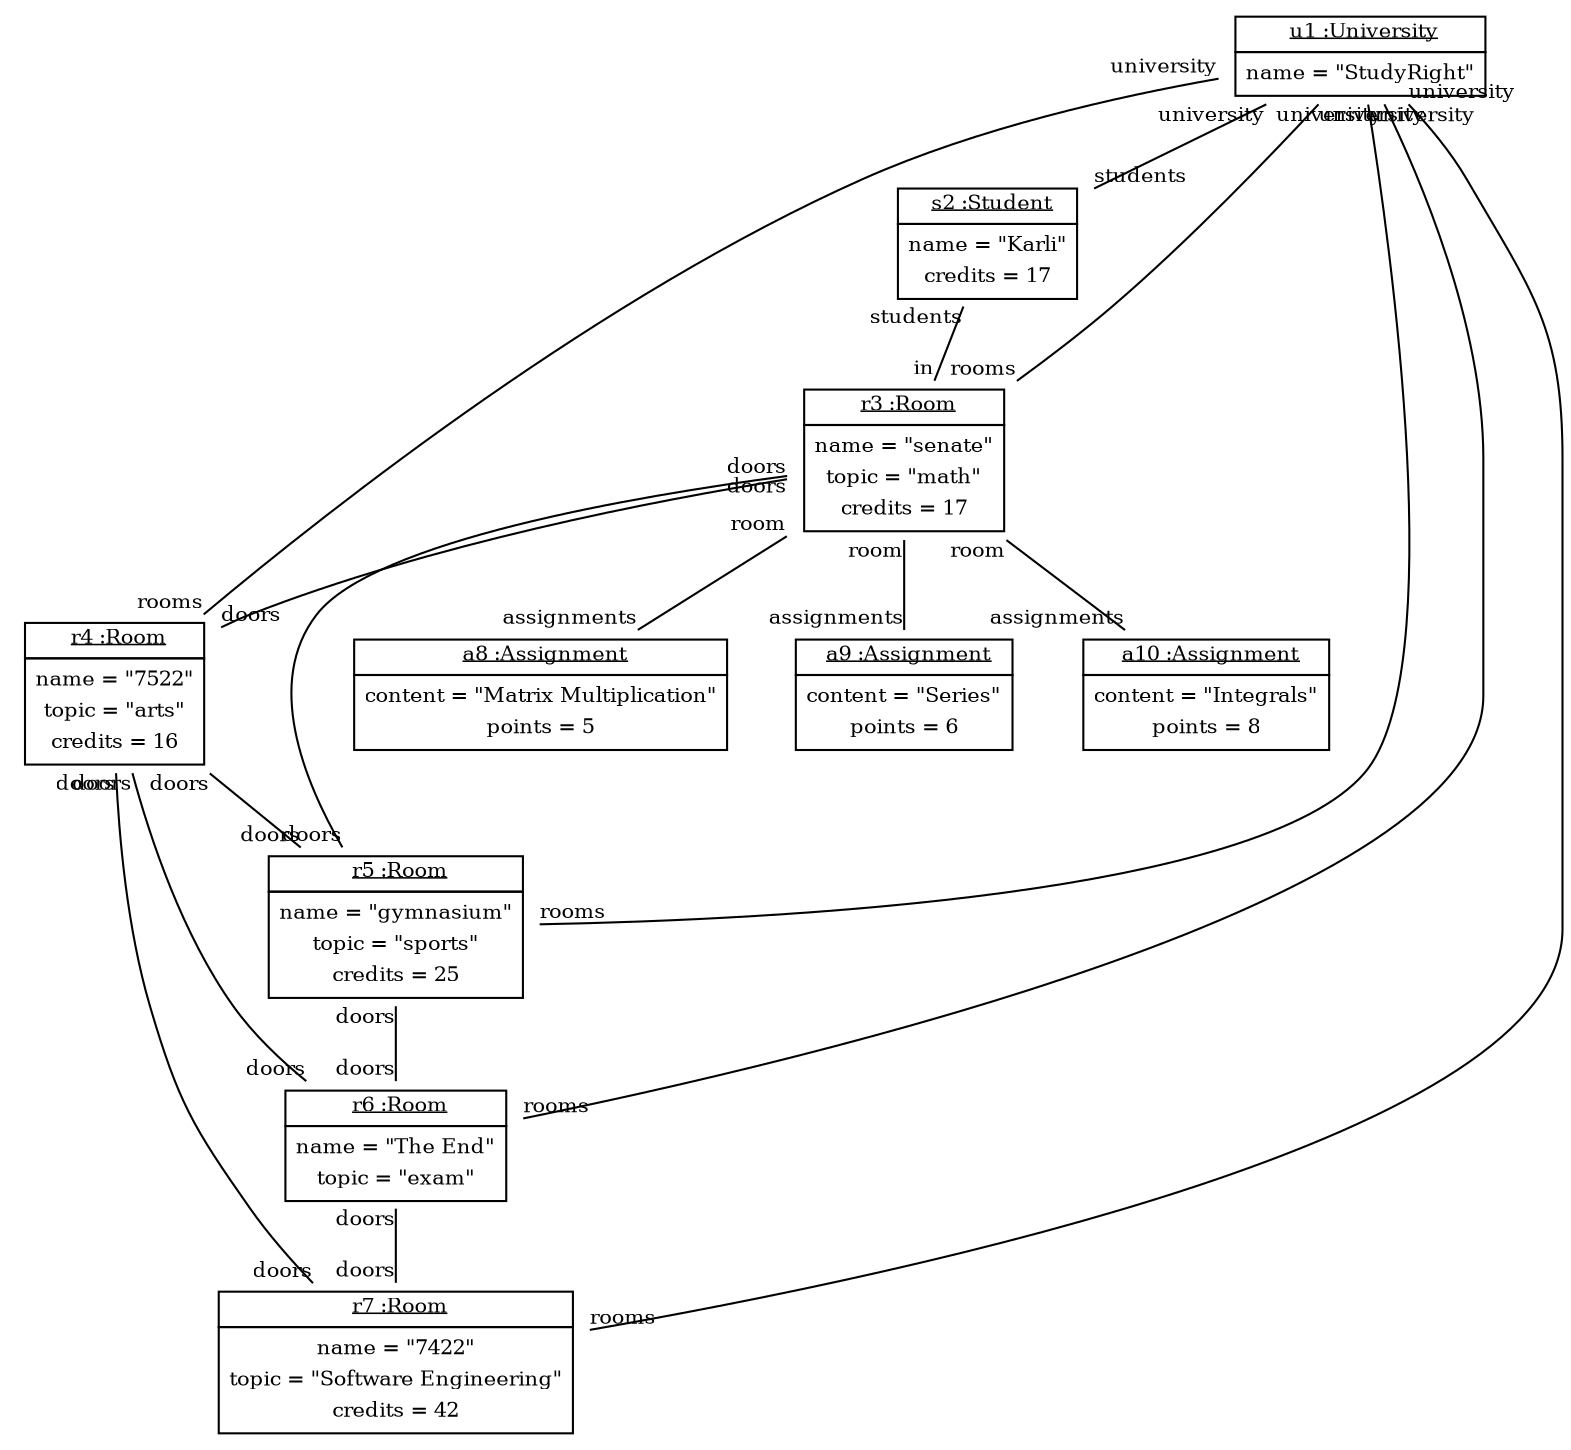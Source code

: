 graph ObjectDiagram {
   node [shape = none, fontsize = 10];
   edge [fontsize = 10];
   compound=true;

u1 [label=<<table border='0' cellborder='1' cellspacing='0'> <tr> <td> <u>u1 :University</u></td></tr><tr><td><table border='0' cellborder='0' cellspacing='0'><tr><td>name = "StudyRight"</td></tr></table></td></tr></table>>];
s2 [label=<<table border='0' cellborder='1' cellspacing='0'> <tr> <td> <u>s2 :Student</u></td></tr><tr><td><table border='0' cellborder='0' cellspacing='0'><tr><td>name = "Karli"</td></tr><tr><td>credits = 17</td></tr></table></td></tr></table>>];
r3 [label=<<table border='0' cellborder='1' cellspacing='0'> <tr> <td> <u>r3 :Room</u></td></tr><tr><td><table border='0' cellborder='0' cellspacing='0'><tr><td>name = "senate"</td></tr><tr><td>topic = "math"</td></tr><tr><td>credits = 17</td></tr></table></td></tr></table>>];
r4 [label=<<table border='0' cellborder='1' cellspacing='0'> <tr> <td> <u>r4 :Room</u></td></tr><tr><td><table border='0' cellborder='0' cellspacing='0'><tr><td>name = "7522"</td></tr><tr><td>topic = "arts"</td></tr><tr><td>credits = 16</td></tr></table></td></tr></table>>];
r5 [label=<<table border='0' cellborder='1' cellspacing='0'> <tr> <td> <u>r5 :Room</u></td></tr><tr><td><table border='0' cellborder='0' cellspacing='0'><tr><td>name = "gymnasium"</td></tr><tr><td>topic = "sports"</td></tr><tr><td>credits = 25</td></tr></table></td></tr></table>>];
r6 [label=<<table border='0' cellborder='1' cellspacing='0'> <tr> <td> <u>r6 :Room</u></td></tr><tr><td><table border='0' cellborder='0' cellspacing='0'><tr><td>name = "The End"</td></tr><tr><td>topic = "exam"</td></tr></table></td></tr></table>>];
r7 [label=<<table border='0' cellborder='1' cellspacing='0'> <tr> <td> <u>r7 :Room</u></td></tr><tr><td><table border='0' cellborder='0' cellspacing='0'><tr><td>name = "7422"</td></tr><tr><td>topic = "Software Engineering"</td></tr><tr><td>credits = 42</td></tr></table></td></tr></table>>];
a8 [label=<<table border='0' cellborder='1' cellspacing='0'> <tr> <td> <u>a8 :Assignment</u></td></tr><tr><td><table border='0' cellborder='0' cellspacing='0'><tr><td>content = "Matrix Multiplication"</td></tr><tr><td>points = 5</td></tr></table></td></tr></table>>];
a9 [label=<<table border='0' cellborder='1' cellspacing='0'> <tr> <td> <u>a9 :Assignment</u></td></tr><tr><td><table border='0' cellborder='0' cellspacing='0'><tr><td>content = "Series"</td></tr><tr><td>points = 6</td></tr></table></td></tr></table>>];
a10 [label=<<table border='0' cellborder='1' cellspacing='0'> <tr> <td> <u>a10 :Assignment</u></td></tr><tr><td><table border='0' cellborder='0' cellspacing='0'><tr><td>content = "Integrals"</td></tr><tr><td>points = 8</td></tr></table></td></tr></table>>];

u1 -- s2 [headlabel = "students" taillabel = "university"];
u1 -- r3 [headlabel = "rooms" taillabel = "university"];
u1 -- r4 [headlabel = "rooms" taillabel = "university"];
u1 -- r5 [headlabel = "rooms" taillabel = "university"];
u1 -- r6 [headlabel = "rooms" taillabel = "university"];
u1 -- r7 [headlabel = "rooms" taillabel = "university"];
s2 -- r3 [headlabel = "in" taillabel = "students"];
r3 -- r4 [headlabel = "doors" taillabel = "doors"];
r3 -- r5 [headlabel = "doors" taillabel = "doors"];
r3 -- a8 [headlabel = "assignments" taillabel = "room"];
r3 -- a9 [headlabel = "assignments" taillabel = "room"];
r3 -- a10 [headlabel = "assignments" taillabel = "room"];
r4 -- r5 [headlabel = "doors" taillabel = "doors"];
r4 -- r6 [headlabel = "doors" taillabel = "doors"];
r4 -- r7 [headlabel = "doors" taillabel = "doors"];
r5 -- r6 [headlabel = "doors" taillabel = "doors"];
r6 -- r7 [headlabel = "doors" taillabel = "doors"];
}
